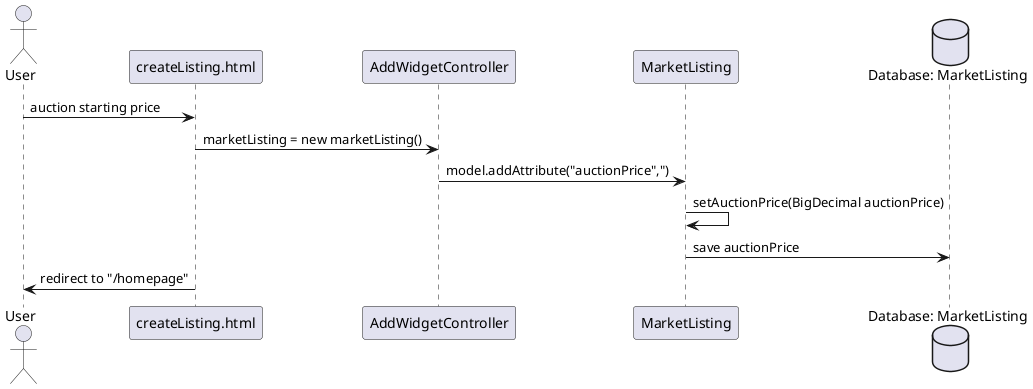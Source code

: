 @startuml

actor "User"
participant "createListing.html"
participant "AddWidgetController"
participant "MarketListing"
database "Database: MarketListing"

User -> createListing.html: auction starting price
createListing.html -> AddWidgetController: marketListing = new marketListing()
AddWidgetController -> MarketListing: model.addAttribute("auctionPrice",")
MarketListing -> MarketListing: setAuctionPrice(BigDecimal auctionPrice)
MarketListing -> "Database: MarketListing": save auctionPrice
createListing.html -> User: redirect to "/homepage"

@enduml